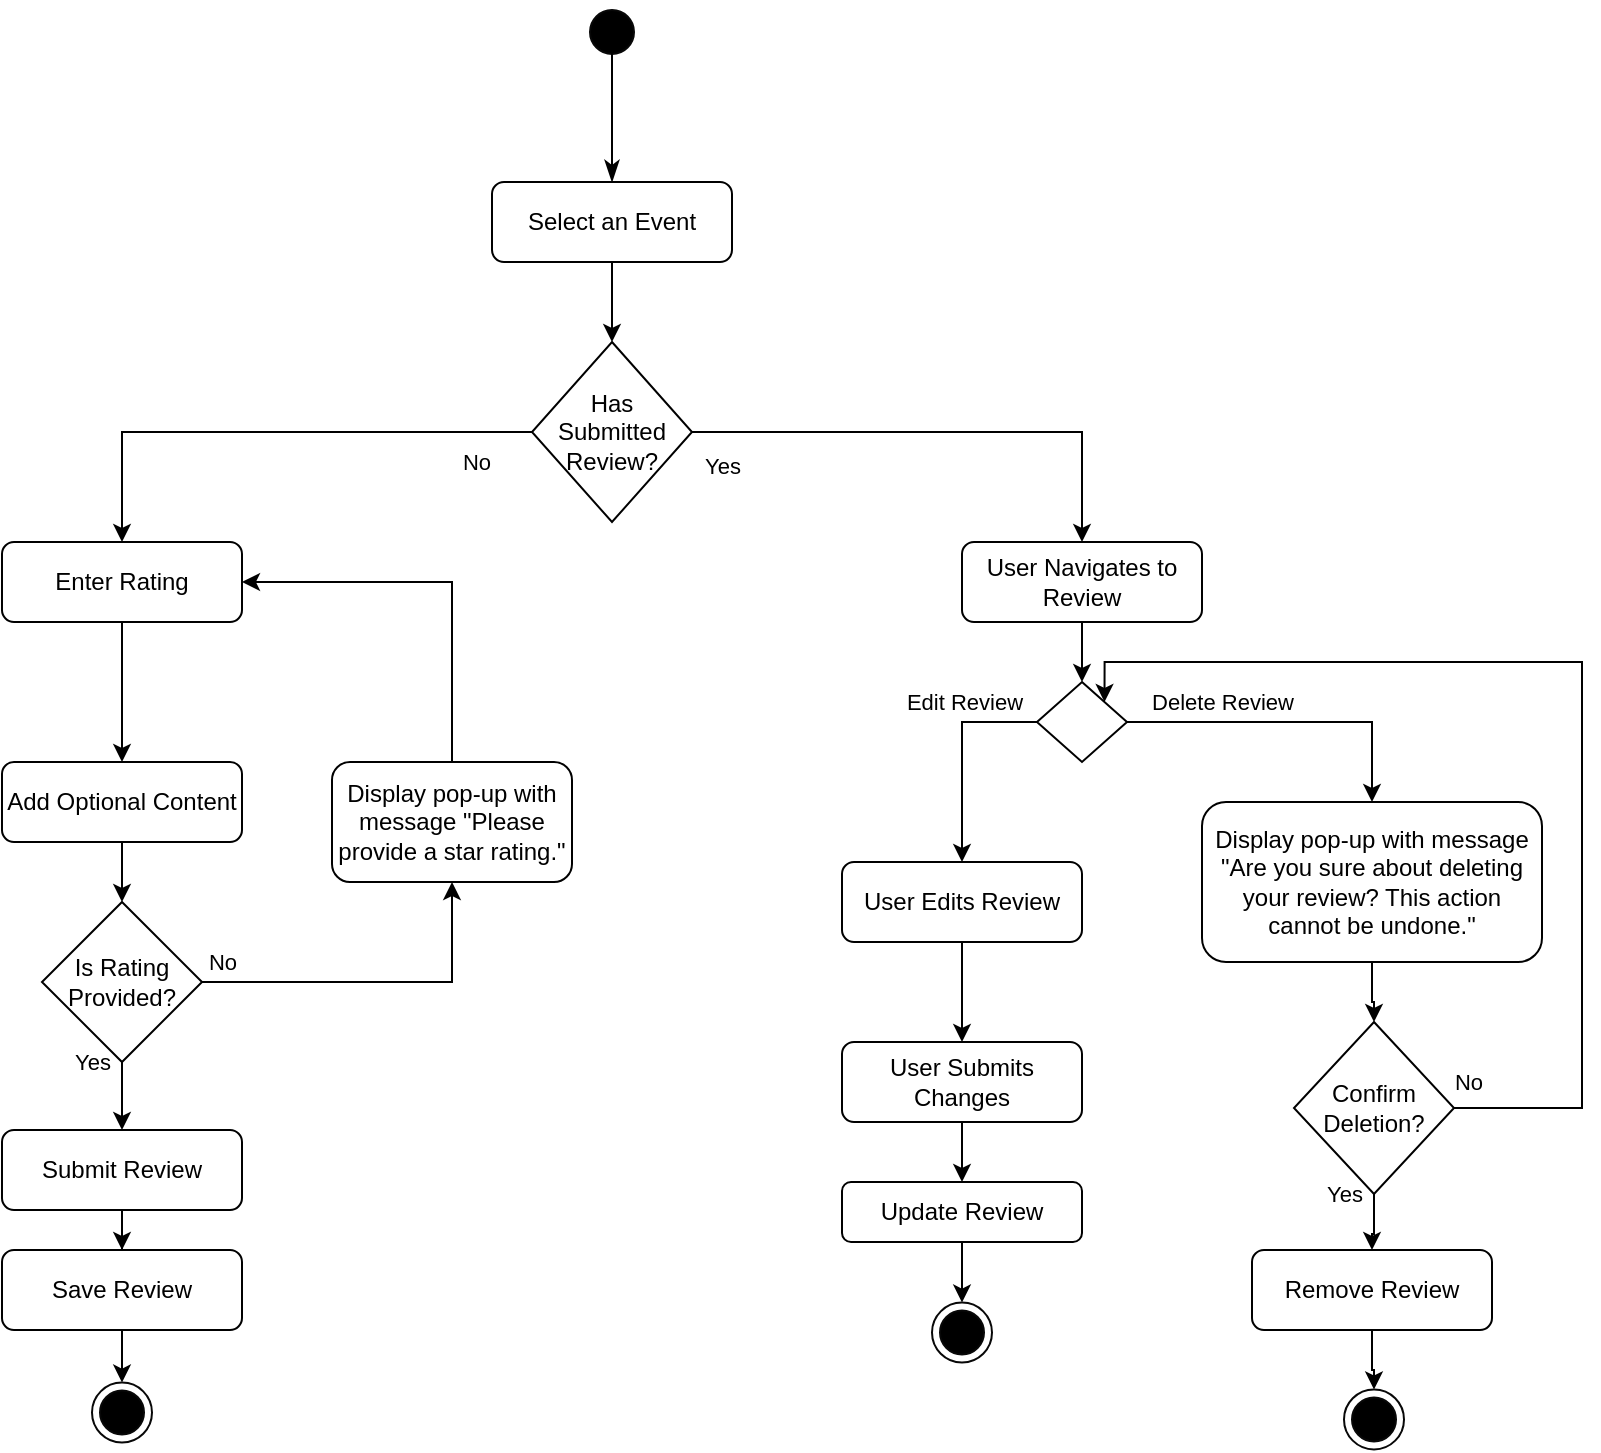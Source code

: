 <mxfile version="26.1.3">
  <diagram name="Page-1" id="uRrX_ONzvBC7eCaIC60g">
    <mxGraphModel dx="1599" dy="2028" grid="1" gridSize="10" guides="1" tooltips="1" connect="1" arrows="1" fold="1" page="1" pageScale="1" pageWidth="850" pageHeight="1100" math="0" shadow="0">
      <root>
        <mxCell id="0" />
        <mxCell id="1" parent="0" />
        <mxCell id="a8DVsRRYVAX0N0ulsuUP-1" style="edgeStyle=orthogonalEdgeStyle;rounded=0;orthogonalLoop=1;jettySize=auto;html=1;entryX=0.5;entryY=0;entryDx=0;entryDy=0;" edge="1" parent="1" source="a8DVsRRYVAX0N0ulsuUP-2" target="a8DVsRRYVAX0N0ulsuUP-6">
          <mxGeometry relative="1" as="geometry">
            <mxPoint x="365" y="100" as="targetPoint" />
          </mxGeometry>
        </mxCell>
        <mxCell id="a8DVsRRYVAX0N0ulsuUP-2" value="Select an Event" style="rounded=1;whiteSpace=wrap;html=1;" vertex="1" parent="1">
          <mxGeometry x="305" y="30" width="120" height="40" as="geometry" />
        </mxCell>
        <mxCell id="a8DVsRRYVAX0N0ulsuUP-3" style="edgeStyle=orthogonalEdgeStyle;rounded=0;orthogonalLoop=1;jettySize=auto;html=1;entryX=0.5;entryY=0;entryDx=0;entryDy=0;" edge="1" parent="1" source="a8DVsRRYVAX0N0ulsuUP-6" target="a8DVsRRYVAX0N0ulsuUP-8">
          <mxGeometry relative="1" as="geometry">
            <mxPoint x="120" y="240" as="targetPoint" />
          </mxGeometry>
        </mxCell>
        <mxCell id="a8DVsRRYVAX0N0ulsuUP-4" value="No" style="edgeLabel;html=1;align=center;verticalAlign=middle;resizable=0;points=[];" vertex="1" connectable="0" parent="a8DVsRRYVAX0N0ulsuUP-3">
          <mxGeometry x="-0.523" y="-4" relative="1" as="geometry">
            <mxPoint x="34" y="19" as="offset" />
          </mxGeometry>
        </mxCell>
        <mxCell id="a8DVsRRYVAX0N0ulsuUP-5" style="edgeStyle=orthogonalEdgeStyle;rounded=0;orthogonalLoop=1;jettySize=auto;html=1;entryX=0.5;entryY=0;entryDx=0;entryDy=0;" edge="1" parent="1" source="a8DVsRRYVAX0N0ulsuUP-25" target="a8DVsRRYVAX0N0ulsuUP-23">
          <mxGeometry relative="1" as="geometry">
            <mxPoint x="610" y="230" as="targetPoint" />
          </mxGeometry>
        </mxCell>
        <mxCell id="a8DVsRRYVAX0N0ulsuUP-6" value="Has Submitted Review?" style="rhombus;whiteSpace=wrap;html=1;" vertex="1" parent="1">
          <mxGeometry x="325" y="110" width="80" height="90" as="geometry" />
        </mxCell>
        <mxCell id="a8DVsRRYVAX0N0ulsuUP-7" style="edgeStyle=orthogonalEdgeStyle;rounded=0;orthogonalLoop=1;jettySize=auto;html=1;" edge="1" parent="1" source="a8DVsRRYVAX0N0ulsuUP-8" target="a8DVsRRYVAX0N0ulsuUP-11">
          <mxGeometry relative="1" as="geometry">
            <mxPoint x="120" y="300" as="targetPoint" />
          </mxGeometry>
        </mxCell>
        <mxCell id="a8DVsRRYVAX0N0ulsuUP-8" value="Enter Rating" style="rounded=1;whiteSpace=wrap;html=1;" vertex="1" parent="1">
          <mxGeometry x="60" y="210" width="120" height="40" as="geometry" />
        </mxCell>
        <mxCell id="a8DVsRRYVAX0N0ulsuUP-9" value="Yes" style="edgeLabel;html=1;align=center;verticalAlign=middle;resizable=0;points=[];" vertex="1" connectable="0" parent="1">
          <mxGeometry x="327" y="180" as="geometry">
            <mxPoint x="93" y="-8" as="offset" />
          </mxGeometry>
        </mxCell>
        <mxCell id="a8DVsRRYVAX0N0ulsuUP-10" style="edgeStyle=orthogonalEdgeStyle;rounded=0;orthogonalLoop=1;jettySize=auto;html=1;entryX=0.5;entryY=0;entryDx=0;entryDy=0;" edge="1" parent="1" source="a8DVsRRYVAX0N0ulsuUP-11" target="a8DVsRRYVAX0N0ulsuUP-15">
          <mxGeometry relative="1" as="geometry">
            <mxPoint x="120" y="390" as="targetPoint" />
          </mxGeometry>
        </mxCell>
        <mxCell id="a8DVsRRYVAX0N0ulsuUP-11" value="Add Optional Content" style="rounded=1;whiteSpace=wrap;html=1;" vertex="1" parent="1">
          <mxGeometry x="60" y="320" width="120" height="40" as="geometry" />
        </mxCell>
        <mxCell id="a8DVsRRYVAX0N0ulsuUP-12" style="edgeStyle=orthogonalEdgeStyle;rounded=0;orthogonalLoop=1;jettySize=auto;html=1;" edge="1" parent="1" source="a8DVsRRYVAX0N0ulsuUP-15" target="a8DVsRRYVAX0N0ulsuUP-17">
          <mxGeometry relative="1" as="geometry">
            <mxPoint x="120" y="520" as="targetPoint" />
          </mxGeometry>
        </mxCell>
        <mxCell id="a8DVsRRYVAX0N0ulsuUP-13" value="Yes" style="edgeLabel;html=1;align=center;verticalAlign=middle;resizable=0;points=[];" vertex="1" connectable="0" parent="a8DVsRRYVAX0N0ulsuUP-12">
          <mxGeometry x="-0.551" y="-1" relative="1" as="geometry">
            <mxPoint x="-14" y="-11" as="offset" />
          </mxGeometry>
        </mxCell>
        <mxCell id="a8DVsRRYVAX0N0ulsuUP-14" style="edgeStyle=orthogonalEdgeStyle;rounded=0;orthogonalLoop=1;jettySize=auto;html=1;entryX=0.5;entryY=1;entryDx=0;entryDy=0;" edge="1" parent="1" source="a8DVsRRYVAX0N0ulsuUP-15" target="a8DVsRRYVAX0N0ulsuUP-37">
          <mxGeometry relative="1" as="geometry" />
        </mxCell>
        <mxCell id="a8DVsRRYVAX0N0ulsuUP-15" value="Is Rating Provided?" style="rhombus;whiteSpace=wrap;html=1;" vertex="1" parent="1">
          <mxGeometry x="80" y="390" width="80" height="80" as="geometry" />
        </mxCell>
        <mxCell id="a8DVsRRYVAX0N0ulsuUP-16" style="edgeStyle=orthogonalEdgeStyle;rounded=0;orthogonalLoop=1;jettySize=auto;html=1;entryX=0.5;entryY=0;entryDx=0;entryDy=0;" edge="1" parent="1" source="a8DVsRRYVAX0N0ulsuUP-17" target="a8DVsRRYVAX0N0ulsuUP-31">
          <mxGeometry relative="1" as="geometry" />
        </mxCell>
        <mxCell id="a8DVsRRYVAX0N0ulsuUP-17" value="Submit Review" style="rounded=1;whiteSpace=wrap;html=1;" vertex="1" parent="1">
          <mxGeometry x="60" y="504" width="120" height="40" as="geometry" />
        </mxCell>
        <mxCell id="a8DVsRRYVAX0N0ulsuUP-18" value="No" style="edgeLabel;html=1;align=center;verticalAlign=middle;resizable=0;points=[];" vertex="1" connectable="0" parent="1">
          <mxGeometry x="170" y="420" as="geometry" />
        </mxCell>
        <mxCell id="a8DVsRRYVAX0N0ulsuUP-19" style="edgeStyle=orthogonalEdgeStyle;rounded=0;orthogonalLoop=1;jettySize=auto;html=1;entryX=0.5;entryY=0;entryDx=0;entryDy=0;exitX=0;exitY=0.5;exitDx=0;exitDy=0;" edge="1" parent="1" source="a8DVsRRYVAX0N0ulsuUP-23" target="a8DVsRRYVAX0N0ulsuUP-27">
          <mxGeometry relative="1" as="geometry">
            <mxPoint x="540" y="350" as="targetPoint" />
          </mxGeometry>
        </mxCell>
        <mxCell id="a8DVsRRYVAX0N0ulsuUP-20" value="Edit Review" style="edgeLabel;html=1;align=center;verticalAlign=middle;resizable=0;points=[];" vertex="1" connectable="0" parent="a8DVsRRYVAX0N0ulsuUP-19">
          <mxGeometry x="-0.761" relative="1" as="geometry">
            <mxPoint x="-24" y="-10" as="offset" />
          </mxGeometry>
        </mxCell>
        <mxCell id="a8DVsRRYVAX0N0ulsuUP-21" style="edgeStyle=orthogonalEdgeStyle;rounded=0;orthogonalLoop=1;jettySize=auto;html=1;entryX=0.5;entryY=0;entryDx=0;entryDy=0;" edge="1" parent="1" source="a8DVsRRYVAX0N0ulsuUP-23" target="a8DVsRRYVAX0N0ulsuUP-39">
          <mxGeometry relative="1" as="geometry">
            <mxPoint x="780" y="250" as="targetPoint" />
            <Array as="points">
              <mxPoint x="745" y="300" />
            </Array>
          </mxGeometry>
        </mxCell>
        <mxCell id="a8DVsRRYVAX0N0ulsuUP-22" value="Delete Review" style="edgeLabel;html=1;align=center;verticalAlign=middle;resizable=0;points=[];rotation=0;" vertex="1" connectable="0" parent="a8DVsRRYVAX0N0ulsuUP-21">
          <mxGeometry x="-0.25" relative="1" as="geometry">
            <mxPoint x="-14" y="-10" as="offset" />
          </mxGeometry>
        </mxCell>
        <mxCell id="a8DVsRRYVAX0N0ulsuUP-23" value="" style="rhombus;whiteSpace=wrap;html=1;" vertex="1" parent="1">
          <mxGeometry x="577.5" y="280" width="45" height="40" as="geometry" />
        </mxCell>
        <mxCell id="a8DVsRRYVAX0N0ulsuUP-24" value="" style="edgeStyle=orthogonalEdgeStyle;rounded=0;orthogonalLoop=1;jettySize=auto;html=1;entryX=0.5;entryY=0;entryDx=0;entryDy=0;" edge="1" parent="1" source="a8DVsRRYVAX0N0ulsuUP-6" target="a8DVsRRYVAX0N0ulsuUP-25">
          <mxGeometry relative="1" as="geometry">
            <mxPoint x="397" y="480" as="targetPoint" />
            <mxPoint x="300" y="155" as="sourcePoint" />
          </mxGeometry>
        </mxCell>
        <mxCell id="a8DVsRRYVAX0N0ulsuUP-25" value="User Navigates to Review" style="rounded=1;whiteSpace=wrap;html=1;" vertex="1" parent="1">
          <mxGeometry x="540" y="210" width="120" height="40" as="geometry" />
        </mxCell>
        <mxCell id="a8DVsRRYVAX0N0ulsuUP-26" style="edgeStyle=orthogonalEdgeStyle;rounded=0;orthogonalLoop=1;jettySize=auto;html=1;" edge="1" parent="1" source="a8DVsRRYVAX0N0ulsuUP-27" target="a8DVsRRYVAX0N0ulsuUP-29">
          <mxGeometry relative="1" as="geometry">
            <mxPoint x="540" y="490" as="targetPoint" />
          </mxGeometry>
        </mxCell>
        <mxCell id="a8DVsRRYVAX0N0ulsuUP-27" value="User Edits Review" style="rounded=1;whiteSpace=wrap;html=1;" vertex="1" parent="1">
          <mxGeometry x="480" y="370" width="120" height="40" as="geometry" />
        </mxCell>
        <mxCell id="a8DVsRRYVAX0N0ulsuUP-28" style="edgeStyle=orthogonalEdgeStyle;rounded=0;orthogonalLoop=1;jettySize=auto;html=1;" edge="1" parent="1" source="a8DVsRRYVAX0N0ulsuUP-29" target="a8DVsRRYVAX0N0ulsuUP-33">
          <mxGeometry relative="1" as="geometry">
            <mxPoint x="540" y="530" as="targetPoint" />
          </mxGeometry>
        </mxCell>
        <mxCell id="a8DVsRRYVAX0N0ulsuUP-29" value="User Submits Changes" style="rounded=1;whiteSpace=wrap;html=1;" vertex="1" parent="1">
          <mxGeometry x="480" y="460" width="120" height="40" as="geometry" />
        </mxCell>
        <mxCell id="a8DVsRRYVAX0N0ulsuUP-30" style="edgeStyle=orthogonalEdgeStyle;rounded=0;orthogonalLoop=1;jettySize=auto;html=1;" edge="1" parent="1" source="a8DVsRRYVAX0N0ulsuUP-31" target="a8DVsRRYVAX0N0ulsuUP-47">
          <mxGeometry relative="1" as="geometry">
            <mxPoint x="120" y="634" as="targetPoint" />
          </mxGeometry>
        </mxCell>
        <mxCell id="a8DVsRRYVAX0N0ulsuUP-31" value="Save Review" style="rounded=1;whiteSpace=wrap;html=1;" vertex="1" parent="1">
          <mxGeometry x="60" y="564" width="120" height="40" as="geometry" />
        </mxCell>
        <mxCell id="a8DVsRRYVAX0N0ulsuUP-32" style="edgeStyle=orthogonalEdgeStyle;rounded=0;orthogonalLoop=1;jettySize=auto;html=1;entryX=0.5;entryY=0;entryDx=0;entryDy=0;" edge="1" parent="1" source="a8DVsRRYVAX0N0ulsuUP-33" target="a8DVsRRYVAX0N0ulsuUP-48">
          <mxGeometry relative="1" as="geometry" />
        </mxCell>
        <mxCell id="a8DVsRRYVAX0N0ulsuUP-33" value="Update Review" style="rounded=1;whiteSpace=wrap;html=1;" vertex="1" parent="1">
          <mxGeometry x="480" y="530" width="120" height="30" as="geometry" />
        </mxCell>
        <mxCell id="a8DVsRRYVAX0N0ulsuUP-34" style="edgeStyle=orthogonalEdgeStyle;rounded=0;orthogonalLoop=1;jettySize=auto;html=1;entryX=0.5;entryY=0;entryDx=0;entryDy=0;" edge="1" parent="1" source="a8DVsRRYVAX0N0ulsuUP-35" target="a8DVsRRYVAX0N0ulsuUP-49">
          <mxGeometry relative="1" as="geometry" />
        </mxCell>
        <mxCell id="a8DVsRRYVAX0N0ulsuUP-35" value="Remove Review" style="rounded=1;whiteSpace=wrap;html=1;" vertex="1" parent="1">
          <mxGeometry x="685" y="564" width="120" height="40" as="geometry" />
        </mxCell>
        <mxCell id="a8DVsRRYVAX0N0ulsuUP-36" style="edgeStyle=orthogonalEdgeStyle;rounded=0;orthogonalLoop=1;jettySize=auto;html=1;entryX=1;entryY=0.5;entryDx=0;entryDy=0;" edge="1" parent="1" source="a8DVsRRYVAX0N0ulsuUP-37" target="a8DVsRRYVAX0N0ulsuUP-8">
          <mxGeometry relative="1" as="geometry">
            <Array as="points">
              <mxPoint x="285" y="230" />
            </Array>
          </mxGeometry>
        </mxCell>
        <mxCell id="a8DVsRRYVAX0N0ulsuUP-37" value="Display pop-up with message &quot;Please provide a star rating.&quot;" style="rounded=1;whiteSpace=wrap;html=1;" vertex="1" parent="1">
          <mxGeometry x="225" y="320" width="120" height="60" as="geometry" />
        </mxCell>
        <mxCell id="a8DVsRRYVAX0N0ulsuUP-38" style="edgeStyle=orthogonalEdgeStyle;rounded=0;orthogonalLoop=1;jettySize=auto;html=1;entryX=0.5;entryY=0;entryDx=0;entryDy=0;" edge="1" parent="1" source="a8DVsRRYVAX0N0ulsuUP-39" target="a8DVsRRYVAX0N0ulsuUP-44">
          <mxGeometry relative="1" as="geometry" />
        </mxCell>
        <mxCell id="a8DVsRRYVAX0N0ulsuUP-39" value="Display pop-up with message &quot;Are you sure about deleting your review? This action cannot be undone.&quot;" style="rounded=1;whiteSpace=wrap;html=1;" vertex="1" parent="1">
          <mxGeometry x="660" y="340" width="170" height="80" as="geometry" />
        </mxCell>
        <mxCell id="a8DVsRRYVAX0N0ulsuUP-40" style="edgeStyle=orthogonalEdgeStyle;rounded=0;orthogonalLoop=1;jettySize=auto;html=1;entryX=0.5;entryY=0;entryDx=0;entryDy=0;" edge="1" parent="1" source="a8DVsRRYVAX0N0ulsuUP-44" target="a8DVsRRYVAX0N0ulsuUP-35">
          <mxGeometry relative="1" as="geometry" />
        </mxCell>
        <mxCell id="a8DVsRRYVAX0N0ulsuUP-41" value="Yes" style="edgeLabel;html=1;align=center;verticalAlign=middle;resizable=0;points=[];" vertex="1" connectable="0" parent="a8DVsRRYVAX0N0ulsuUP-40">
          <mxGeometry x="-0.399" relative="1" as="geometry">
            <mxPoint x="-15" y="-9" as="offset" />
          </mxGeometry>
        </mxCell>
        <mxCell id="a8DVsRRYVAX0N0ulsuUP-42" style="edgeStyle=orthogonalEdgeStyle;rounded=0;orthogonalLoop=1;jettySize=auto;html=1;entryX=1;entryY=0;entryDx=0;entryDy=0;" edge="1" parent="1" source="a8DVsRRYVAX0N0ulsuUP-44" target="a8DVsRRYVAX0N0ulsuUP-23">
          <mxGeometry relative="1" as="geometry">
            <Array as="points">
              <mxPoint x="850" y="493" />
              <mxPoint x="850" y="270" />
              <mxPoint x="611" y="270" />
            </Array>
          </mxGeometry>
        </mxCell>
        <mxCell id="a8DVsRRYVAX0N0ulsuUP-43" value="No" style="edgeLabel;html=1;align=center;verticalAlign=middle;resizable=0;points=[];" vertex="1" connectable="0" parent="a8DVsRRYVAX0N0ulsuUP-42">
          <mxGeometry x="-0.834" y="1" relative="1" as="geometry">
            <mxPoint x="-39" y="-12" as="offset" />
          </mxGeometry>
        </mxCell>
        <mxCell id="a8DVsRRYVAX0N0ulsuUP-44" value="Confirm Deletion?" style="rhombus;whiteSpace=wrap;html=1;" vertex="1" parent="1">
          <mxGeometry x="706" y="450" width="80" height="86" as="geometry" />
        </mxCell>
        <mxCell id="a8DVsRRYVAX0N0ulsuUP-45" value="" style="ellipse;html=1;shape=startState;fillColor=#000000;strokeColor=#080808;" vertex="1" parent="1">
          <mxGeometry x="350" y="-60" width="30" height="30" as="geometry" />
        </mxCell>
        <mxCell id="a8DVsRRYVAX0N0ulsuUP-46" value="" style="edgeStyle=orthogonalEdgeStyle;html=1;verticalAlign=bottom;endArrow=classicThin;endSize=8;strokeColor=#000000;rounded=0;entryX=0.5;entryY=0;entryDx=0;entryDy=0;exitX=0.5;exitY=0.667;exitDx=0;exitDy=0;exitPerimeter=0;endFill=1;" edge="1" parent="1" source="a8DVsRRYVAX0N0ulsuUP-45" target="a8DVsRRYVAX0N0ulsuUP-2">
          <mxGeometry relative="1" as="geometry">
            <mxPoint x="360" y="30" as="targetPoint" />
            <mxPoint x="360" y="-40" as="sourcePoint" />
            <Array as="points">
              <mxPoint x="370" y="-40" />
              <mxPoint x="370" y="-50" />
              <mxPoint x="365" y="-50" />
            </Array>
          </mxGeometry>
        </mxCell>
        <mxCell id="a8DVsRRYVAX0N0ulsuUP-47" value="" style="ellipse;html=1;shape=endState;fillColor=#000000;strokeColor=#080808;" vertex="1" parent="1">
          <mxGeometry x="105" y="630.29" width="30" height="30" as="geometry" />
        </mxCell>
        <mxCell id="a8DVsRRYVAX0N0ulsuUP-48" value="" style="ellipse;html=1;shape=endState;fillColor=#000000;strokeColor=#080808;" vertex="1" parent="1">
          <mxGeometry x="525" y="590.29" width="30" height="30" as="geometry" />
        </mxCell>
        <mxCell id="a8DVsRRYVAX0N0ulsuUP-49" value="" style="ellipse;html=1;shape=endState;fillColor=#000000;strokeColor=#080808;" vertex="1" parent="1">
          <mxGeometry x="731" y="633.71" width="30" height="30" as="geometry" />
        </mxCell>
      </root>
    </mxGraphModel>
  </diagram>
</mxfile>
